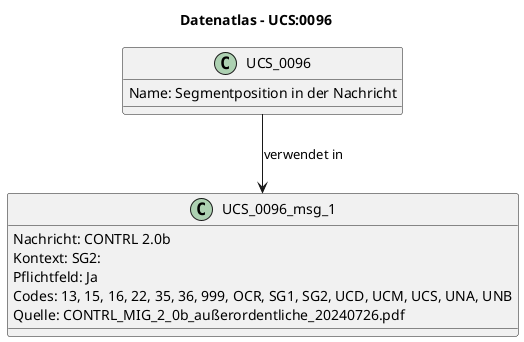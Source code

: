 @startuml
title Datenatlas – UCS:0096
class UCS_0096 {
  Name: Segmentposition in der Nachricht
}
class UCS_0096_msg_1 {
  Nachricht: CONTRL 2.0b
  Kontext: SG2:
  Pflichtfeld: Ja
  Codes: 13, 15, 16, 22, 35, 36, 999, OCR, SG1, SG2, UCD, UCM, UCS, UNA, UNB
  Quelle: CONTRL_MIG_2_0b_außerordentliche_20240726.pdf
}
UCS_0096 --> UCS_0096_msg_1 : verwendet in
@enduml